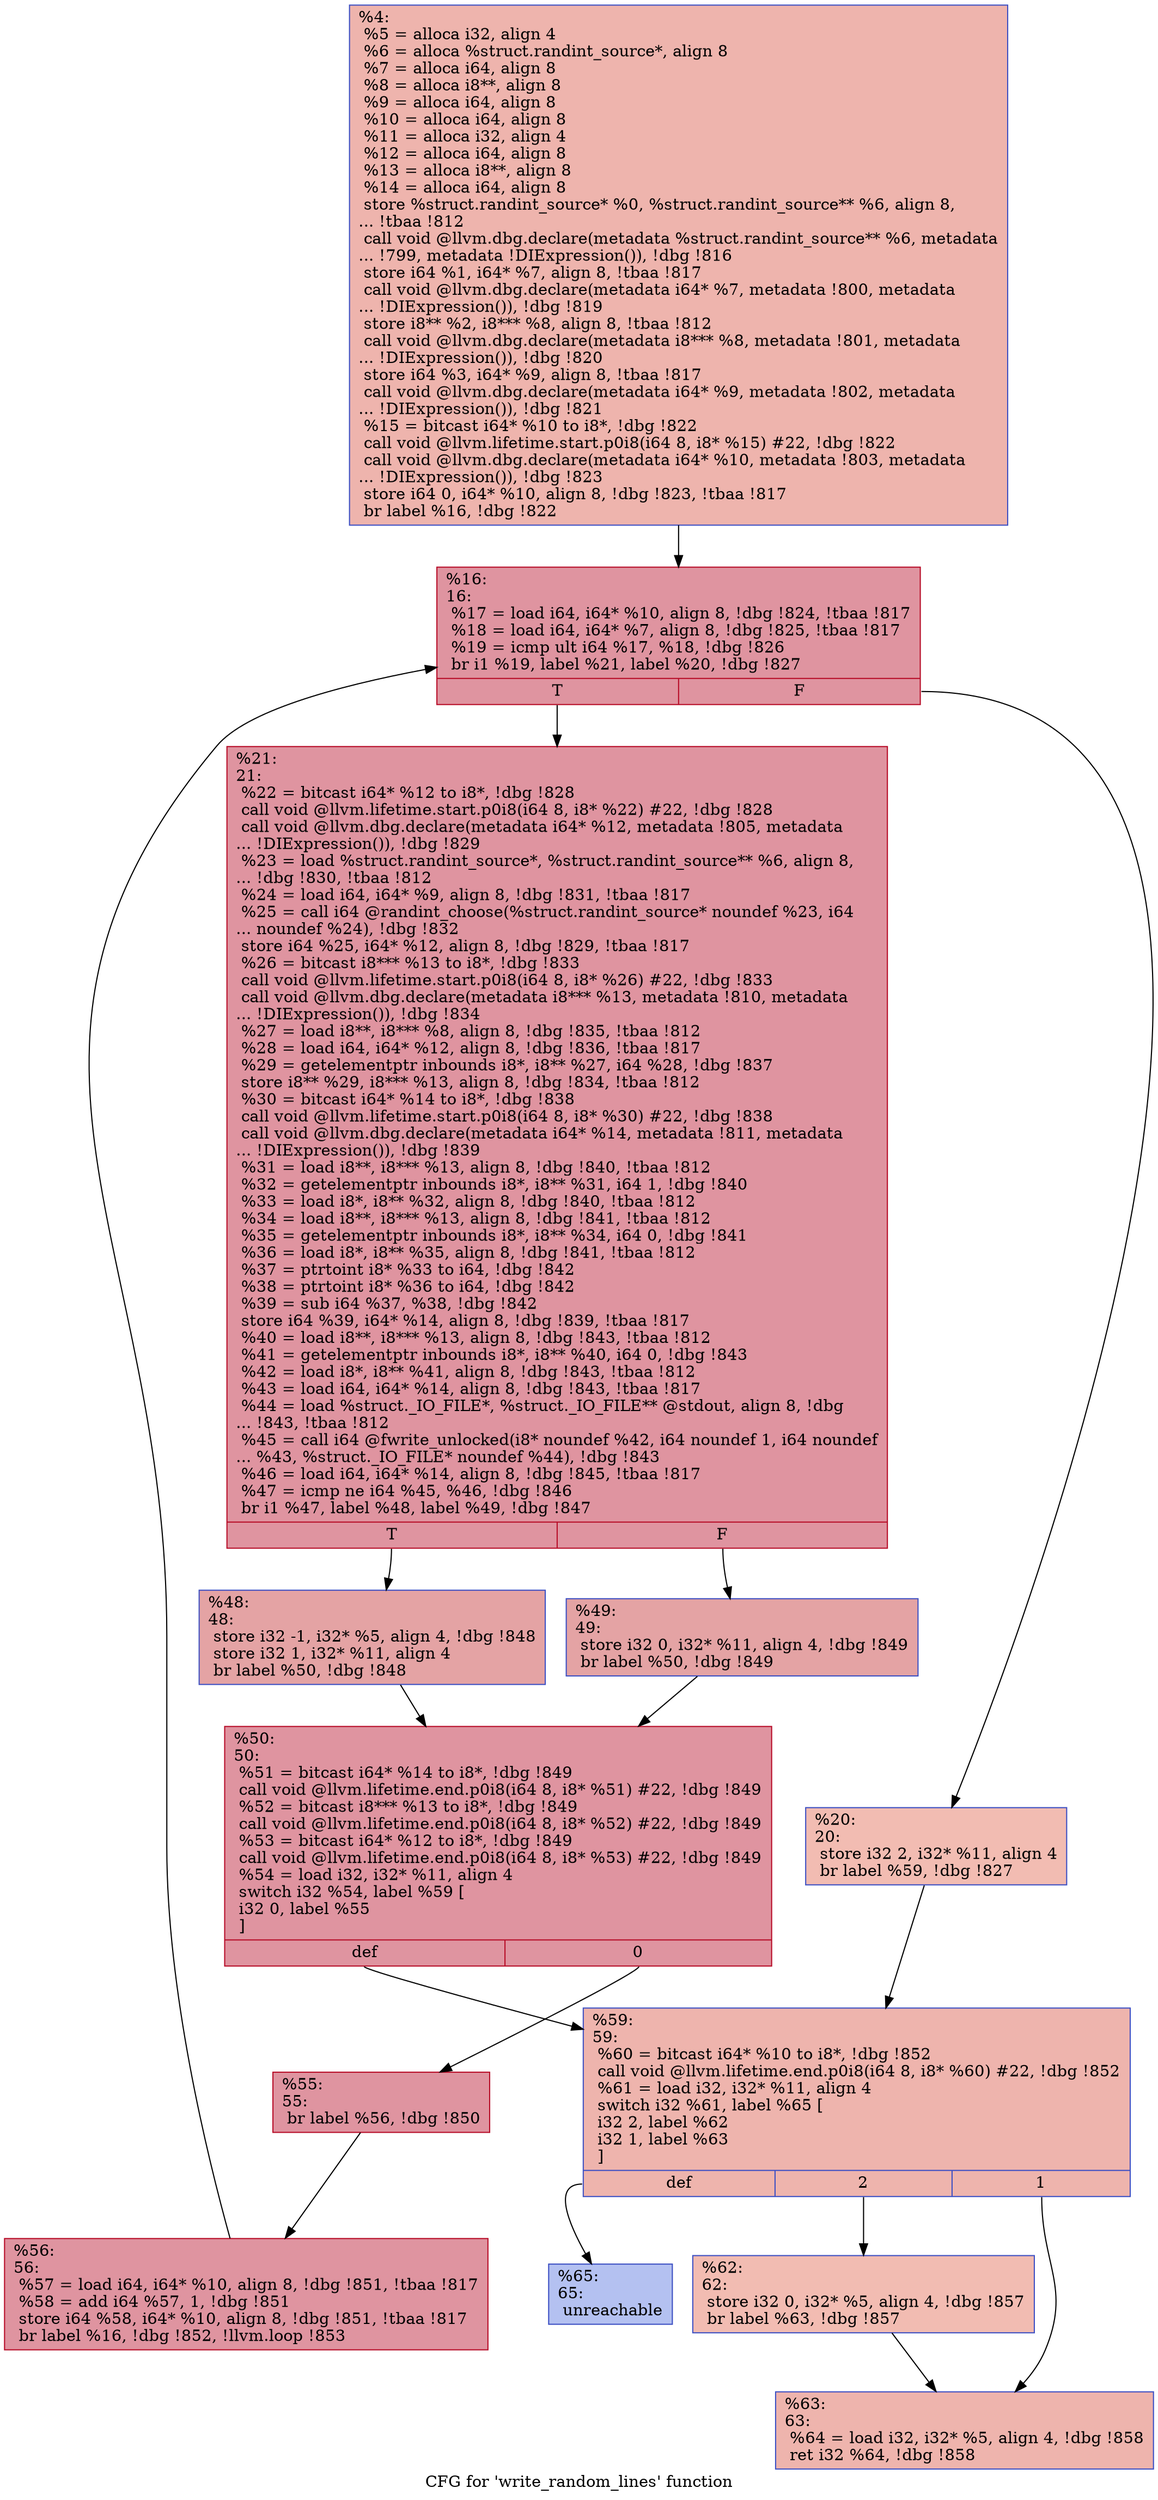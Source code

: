 digraph "CFG for 'write_random_lines' function" {
	label="CFG for 'write_random_lines' function";

	Node0x18b8e70 [shape=record,color="#3d50c3ff", style=filled, fillcolor="#d8564670",label="{%4:\l  %5 = alloca i32, align 4\l  %6 = alloca %struct.randint_source*, align 8\l  %7 = alloca i64, align 8\l  %8 = alloca i8**, align 8\l  %9 = alloca i64, align 8\l  %10 = alloca i64, align 8\l  %11 = alloca i32, align 4\l  %12 = alloca i64, align 8\l  %13 = alloca i8**, align 8\l  %14 = alloca i64, align 8\l  store %struct.randint_source* %0, %struct.randint_source** %6, align 8,\l... !tbaa !812\l  call void @llvm.dbg.declare(metadata %struct.randint_source** %6, metadata\l... !799, metadata !DIExpression()), !dbg !816\l  store i64 %1, i64* %7, align 8, !tbaa !817\l  call void @llvm.dbg.declare(metadata i64* %7, metadata !800, metadata\l... !DIExpression()), !dbg !819\l  store i8** %2, i8*** %8, align 8, !tbaa !812\l  call void @llvm.dbg.declare(metadata i8*** %8, metadata !801, metadata\l... !DIExpression()), !dbg !820\l  store i64 %3, i64* %9, align 8, !tbaa !817\l  call void @llvm.dbg.declare(metadata i64* %9, metadata !802, metadata\l... !DIExpression()), !dbg !821\l  %15 = bitcast i64* %10 to i8*, !dbg !822\l  call void @llvm.lifetime.start.p0i8(i64 8, i8* %15) #22, !dbg !822\l  call void @llvm.dbg.declare(metadata i64* %10, metadata !803, metadata\l... !DIExpression()), !dbg !823\l  store i64 0, i64* %10, align 8, !dbg !823, !tbaa !817\l  br label %16, !dbg !822\l}"];
	Node0x18b8e70 -> Node0x18b8ec0;
	Node0x18b8ec0 [shape=record,color="#b70d28ff", style=filled, fillcolor="#b70d2870",label="{%16:\l16:                                               \l  %17 = load i64, i64* %10, align 8, !dbg !824, !tbaa !817\l  %18 = load i64, i64* %7, align 8, !dbg !825, !tbaa !817\l  %19 = icmp ult i64 %17, %18, !dbg !826\l  br i1 %19, label %21, label %20, !dbg !827\l|{<s0>T|<s1>F}}"];
	Node0x18b8ec0:s0 -> Node0x18b8f60;
	Node0x18b8ec0:s1 -> Node0x18b8f10;
	Node0x18b8f10 [shape=record,color="#3d50c3ff", style=filled, fillcolor="#e1675170",label="{%20:\l20:                                               \l  store i32 2, i32* %11, align 4\l  br label %59, !dbg !827\l}"];
	Node0x18b8f10 -> Node0x18b9140;
	Node0x18b8f60 [shape=record,color="#b70d28ff", style=filled, fillcolor="#b70d2870",label="{%21:\l21:                                               \l  %22 = bitcast i64* %12 to i8*, !dbg !828\l  call void @llvm.lifetime.start.p0i8(i64 8, i8* %22) #22, !dbg !828\l  call void @llvm.dbg.declare(metadata i64* %12, metadata !805, metadata\l... !DIExpression()), !dbg !829\l  %23 = load %struct.randint_source*, %struct.randint_source** %6, align 8,\l... !dbg !830, !tbaa !812\l  %24 = load i64, i64* %9, align 8, !dbg !831, !tbaa !817\l  %25 = call i64 @randint_choose(%struct.randint_source* noundef %23, i64\l... noundef %24), !dbg !832\l  store i64 %25, i64* %12, align 8, !dbg !829, !tbaa !817\l  %26 = bitcast i8*** %13 to i8*, !dbg !833\l  call void @llvm.lifetime.start.p0i8(i64 8, i8* %26) #22, !dbg !833\l  call void @llvm.dbg.declare(metadata i8*** %13, metadata !810, metadata\l... !DIExpression()), !dbg !834\l  %27 = load i8**, i8*** %8, align 8, !dbg !835, !tbaa !812\l  %28 = load i64, i64* %12, align 8, !dbg !836, !tbaa !817\l  %29 = getelementptr inbounds i8*, i8** %27, i64 %28, !dbg !837\l  store i8** %29, i8*** %13, align 8, !dbg !834, !tbaa !812\l  %30 = bitcast i64* %14 to i8*, !dbg !838\l  call void @llvm.lifetime.start.p0i8(i64 8, i8* %30) #22, !dbg !838\l  call void @llvm.dbg.declare(metadata i64* %14, metadata !811, metadata\l... !DIExpression()), !dbg !839\l  %31 = load i8**, i8*** %13, align 8, !dbg !840, !tbaa !812\l  %32 = getelementptr inbounds i8*, i8** %31, i64 1, !dbg !840\l  %33 = load i8*, i8** %32, align 8, !dbg !840, !tbaa !812\l  %34 = load i8**, i8*** %13, align 8, !dbg !841, !tbaa !812\l  %35 = getelementptr inbounds i8*, i8** %34, i64 0, !dbg !841\l  %36 = load i8*, i8** %35, align 8, !dbg !841, !tbaa !812\l  %37 = ptrtoint i8* %33 to i64, !dbg !842\l  %38 = ptrtoint i8* %36 to i64, !dbg !842\l  %39 = sub i64 %37, %38, !dbg !842\l  store i64 %39, i64* %14, align 8, !dbg !839, !tbaa !817\l  %40 = load i8**, i8*** %13, align 8, !dbg !843, !tbaa !812\l  %41 = getelementptr inbounds i8*, i8** %40, i64 0, !dbg !843\l  %42 = load i8*, i8** %41, align 8, !dbg !843, !tbaa !812\l  %43 = load i64, i64* %14, align 8, !dbg !843, !tbaa !817\l  %44 = load %struct._IO_FILE*, %struct._IO_FILE** @stdout, align 8, !dbg\l... !843, !tbaa !812\l  %45 = call i64 @fwrite_unlocked(i8* noundef %42, i64 noundef 1, i64 noundef\l... %43, %struct._IO_FILE* noundef %44), !dbg !843\l  %46 = load i64, i64* %14, align 8, !dbg !845, !tbaa !817\l  %47 = icmp ne i64 %45, %46, !dbg !846\l  br i1 %47, label %48, label %49, !dbg !847\l|{<s0>T|<s1>F}}"];
	Node0x18b8f60:s0 -> Node0x18b8fb0;
	Node0x18b8f60:s1 -> Node0x18b9000;
	Node0x18b8fb0 [shape=record,color="#3d50c3ff", style=filled, fillcolor="#c32e3170",label="{%48:\l48:                                               \l  store i32 -1, i32* %5, align 4, !dbg !848\l  store i32 1, i32* %11, align 4\l  br label %50, !dbg !848\l}"];
	Node0x18b8fb0 -> Node0x18b9050;
	Node0x18b9000 [shape=record,color="#3d50c3ff", style=filled, fillcolor="#c32e3170",label="{%49:\l49:                                               \l  store i32 0, i32* %11, align 4, !dbg !849\l  br label %50, !dbg !849\l}"];
	Node0x18b9000 -> Node0x18b9050;
	Node0x18b9050 [shape=record,color="#b70d28ff", style=filled, fillcolor="#b70d2870",label="{%50:\l50:                                               \l  %51 = bitcast i64* %14 to i8*, !dbg !849\l  call void @llvm.lifetime.end.p0i8(i64 8, i8* %51) #22, !dbg !849\l  %52 = bitcast i8*** %13 to i8*, !dbg !849\l  call void @llvm.lifetime.end.p0i8(i64 8, i8* %52) #22, !dbg !849\l  %53 = bitcast i64* %12 to i8*, !dbg !849\l  call void @llvm.lifetime.end.p0i8(i64 8, i8* %53) #22, !dbg !849\l  %54 = load i32, i32* %11, align 4\l  switch i32 %54, label %59 [\l    i32 0, label %55\l  ]\l|{<s0>def|<s1>0}}"];
	Node0x18b9050:s0 -> Node0x18b9140;
	Node0x18b9050:s1 -> Node0x18b90a0;
	Node0x18b90a0 [shape=record,color="#b70d28ff", style=filled, fillcolor="#b70d2870",label="{%55:\l55:                                               \l  br label %56, !dbg !850\l}"];
	Node0x18b90a0 -> Node0x18b90f0;
	Node0x18b90f0 [shape=record,color="#b70d28ff", style=filled, fillcolor="#b70d2870",label="{%56:\l56:                                               \l  %57 = load i64, i64* %10, align 8, !dbg !851, !tbaa !817\l  %58 = add i64 %57, 1, !dbg !851\l  store i64 %58, i64* %10, align 8, !dbg !851, !tbaa !817\l  br label %16, !dbg !852, !llvm.loop !853\l}"];
	Node0x18b90f0 -> Node0x18b8ec0;
	Node0x18b9140 [shape=record,color="#3d50c3ff", style=filled, fillcolor="#d8564670",label="{%59:\l59:                                               \l  %60 = bitcast i64* %10 to i8*, !dbg !852\l  call void @llvm.lifetime.end.p0i8(i64 8, i8* %60) #22, !dbg !852\l  %61 = load i32, i32* %11, align 4\l  switch i32 %61, label %65 [\l    i32 2, label %62\l    i32 1, label %63\l  ]\l|{<s0>def|<s1>2|<s2>1}}"];
	Node0x18b9140:s0 -> Node0x18b9230;
	Node0x18b9140:s1 -> Node0x18b9190;
	Node0x18b9140:s2 -> Node0x18b91e0;
	Node0x18b9190 [shape=record,color="#3d50c3ff", style=filled, fillcolor="#e1675170",label="{%62:\l62:                                               \l  store i32 0, i32* %5, align 4, !dbg !857\l  br label %63, !dbg !857\l}"];
	Node0x18b9190 -> Node0x18b91e0;
	Node0x18b91e0 [shape=record,color="#3d50c3ff", style=filled, fillcolor="#d8564670",label="{%63:\l63:                                               \l  %64 = load i32, i32* %5, align 4, !dbg !858\l  ret i32 %64, !dbg !858\l}"];
	Node0x18b9230 [shape=record,color="#3d50c3ff", style=filled, fillcolor="#5572df70",label="{%65:\l65:                                               \l  unreachable\l}"];
}
